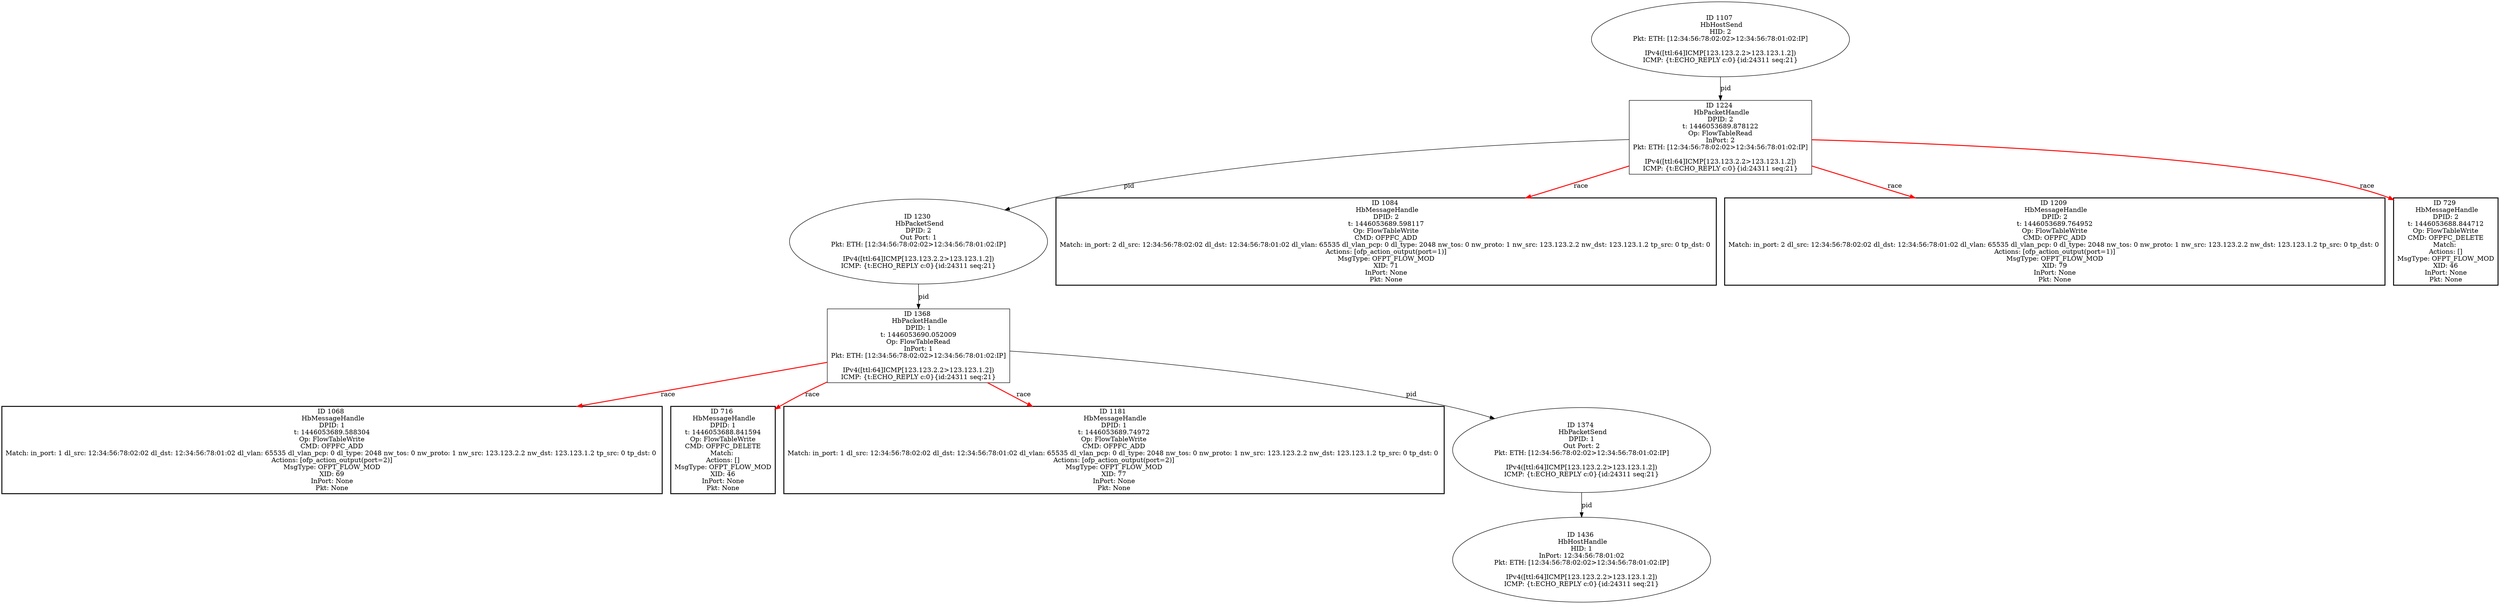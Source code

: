 strict digraph G {
1224 [shape=box, event=<hb_events.HbPacketHandle object at 0x103cad250>, label="ID 1224 
 HbPacketHandle
DPID: 2
t: 1446053689.878122
Op: FlowTableRead
InPort: 2
Pkt: ETH: [12:34:56:78:02:02>12:34:56:78:01:02:IP]

IPv4([ttl:64]ICMP[123.123.2.2>123.123.1.2])
ICMP: {t:ECHO_REPLY c:0}{id:24311 seq:21}"];
1068 [shape=box, style=bold, event=<hb_events.HbMessageHandle object at 0x103c27810>, label="ID 1068 
 HbMessageHandle
DPID: 1
t: 1446053689.588304
Op: FlowTableWrite
CMD: OFPFC_ADD
Match: in_port: 1 dl_src: 12:34:56:78:02:02 dl_dst: 12:34:56:78:01:02 dl_vlan: 65535 dl_vlan_pcp: 0 dl_type: 2048 nw_tos: 0 nw_proto: 1 nw_src: 123.123.2.2 nw_dst: 123.123.1.2 tp_src: 0 tp_dst: 0 
Actions: [ofp_action_output(port=2)]
MsgType: OFPT_FLOW_MOD
XID: 69
InPort: None
Pkt: None"];
716 [shape=box, style=bold, event=<hb_events.HbMessageHandle object at 0x103b01750>, label="ID 716 
 HbMessageHandle
DPID: 1
t: 1446053688.841594
Op: FlowTableWrite
CMD: OFPFC_DELETE
Match: 
Actions: []
MsgType: OFPT_FLOW_MOD
XID: 46
InPort: None
Pkt: None"];
1230 [shape=oval, event=<hb_events.HbPacketSend object at 0x103cbac90>, label="ID 1230 
 HbPacketSend
DPID: 2
Out Port: 1
Pkt: ETH: [12:34:56:78:02:02>12:34:56:78:01:02:IP]

IPv4([ttl:64]ICMP[123.123.2.2>123.123.1.2])
ICMP: {t:ECHO_REPLY c:0}{id:24311 seq:21}"];
1084 [shape=box, style=bold, event=<hb_events.HbMessageHandle object at 0x103c34ad0>, label="ID 1084 
 HbMessageHandle
DPID: 2
t: 1446053689.598117
Op: FlowTableWrite
CMD: OFPFC_ADD
Match: in_port: 2 dl_src: 12:34:56:78:02:02 dl_dst: 12:34:56:78:01:02 dl_vlan: 65535 dl_vlan_pcp: 0 dl_type: 2048 nw_tos: 0 nw_proto: 1 nw_src: 123.123.2.2 nw_dst: 123.123.1.2 tp_src: 0 tp_dst: 0 
Actions: [ofp_action_output(port=1)]
MsgType: OFPT_FLOW_MOD
XID: 71
InPort: None
Pkt: None"];
1107 [shape=oval, event=<hb_events.HbHostSend object at 0x103c40750>, label="ID 1107 
 HbHostSend
HID: 2
Pkt: ETH: [12:34:56:78:02:02>12:34:56:78:01:02:IP]

IPv4([ttl:64]ICMP[123.123.2.2>123.123.1.2])
ICMP: {t:ECHO_REPLY c:0}{id:24311 seq:21}"];
1209 [shape=box, style=bold, event=<hb_events.HbMessageHandle object at 0x103cb4850>, label="ID 1209 
 HbMessageHandle
DPID: 2
t: 1446053689.764952
Op: FlowTableWrite
CMD: OFPFC_ADD
Match: in_port: 2 dl_src: 12:34:56:78:02:02 dl_dst: 12:34:56:78:01:02 dl_vlan: 65535 dl_vlan_pcp: 0 dl_type: 2048 nw_tos: 0 nw_proto: 1 nw_src: 123.123.2.2 nw_dst: 123.123.1.2 tp_src: 0 tp_dst: 0 
Actions: [ofp_action_output(port=1)]
MsgType: OFPT_FLOW_MOD
XID: 79
InPort: None
Pkt: None"];
1368 [shape=box, event=<hb_events.HbPacketHandle object at 0x103c7f590>, label="ID 1368 
 HbPacketHandle
DPID: 1
t: 1446053690.052009
Op: FlowTableRead
InPort: 1
Pkt: ETH: [12:34:56:78:02:02>12:34:56:78:01:02:IP]

IPv4([ttl:64]ICMP[123.123.2.2>123.123.1.2])
ICMP: {t:ECHO_REPLY c:0}{id:24311 seq:21}"];
729 [shape=box, style=bold, event=<hb_events.HbMessageHandle object at 0x103b01ed0>, label="ID 729 
 HbMessageHandle
DPID: 2
t: 1446053688.844712
Op: FlowTableWrite
CMD: OFPFC_DELETE
Match: 
Actions: []
MsgType: OFPT_FLOW_MOD
XID: 46
InPort: None
Pkt: None"];
1436 [shape=oval, event=<hb_events.HbHostHandle object at 0x103d70110>, label="ID 1436 
 HbHostHandle
HID: 1
InPort: 12:34:56:78:01:02
Pkt: ETH: [12:34:56:78:02:02>12:34:56:78:01:02:IP]

IPv4([ttl:64]ICMP[123.123.2.2>123.123.1.2])
ICMP: {t:ECHO_REPLY c:0}{id:24311 seq:21}"];
1181 [shape=box, style=bold, event=<hb_events.HbMessageHandle object at 0x103bee0d0>, label="ID 1181 
 HbMessageHandle
DPID: 1
t: 1446053689.74972
Op: FlowTableWrite
CMD: OFPFC_ADD
Match: in_port: 1 dl_src: 12:34:56:78:02:02 dl_dst: 12:34:56:78:01:02 dl_vlan: 65535 dl_vlan_pcp: 0 dl_type: 2048 nw_tos: 0 nw_proto: 1 nw_src: 123.123.2.2 nw_dst: 123.123.1.2 tp_src: 0 tp_dst: 0 
Actions: [ofp_action_output(port=2)]
MsgType: OFPT_FLOW_MOD
XID: 77
InPort: None
Pkt: None"];
1374 [shape=oval, event=<hb_events.HbPacketSend object at 0x103c7f9d0>, label="ID 1374 
 HbPacketSend
DPID: 1
Out Port: 2
Pkt: ETH: [12:34:56:78:02:02>12:34:56:78:01:02:IP]

IPv4([ttl:64]ICMP[123.123.2.2>123.123.1.2])
ICMP: {t:ECHO_REPLY c:0}{id:24311 seq:21}"];
1224 -> 729  [harmful=True, color=red, style=bold, rel=race, label=race];
1224 -> 1084  [harmful=True, color=red, style=bold, rel=race, label=race];
1224 -> 1230  [rel=pid, label=pid];
1224 -> 1209  [harmful=True, color=red, style=bold, rel=race, label=race];
1230 -> 1368  [rel=pid, label=pid];
1107 -> 1224  [rel=pid, label=pid];
1368 -> 1068  [harmful=True, color=red, style=bold, rel=race, label=race];
1368 -> 716  [harmful=True, color=red, style=bold, rel=race, label=race];
1368 -> 1181  [harmful=True, color=red, style=bold, rel=race, label=race];
1368 -> 1374  [rel=pid, label=pid];
1374 -> 1436  [rel=pid, label=pid];
}
